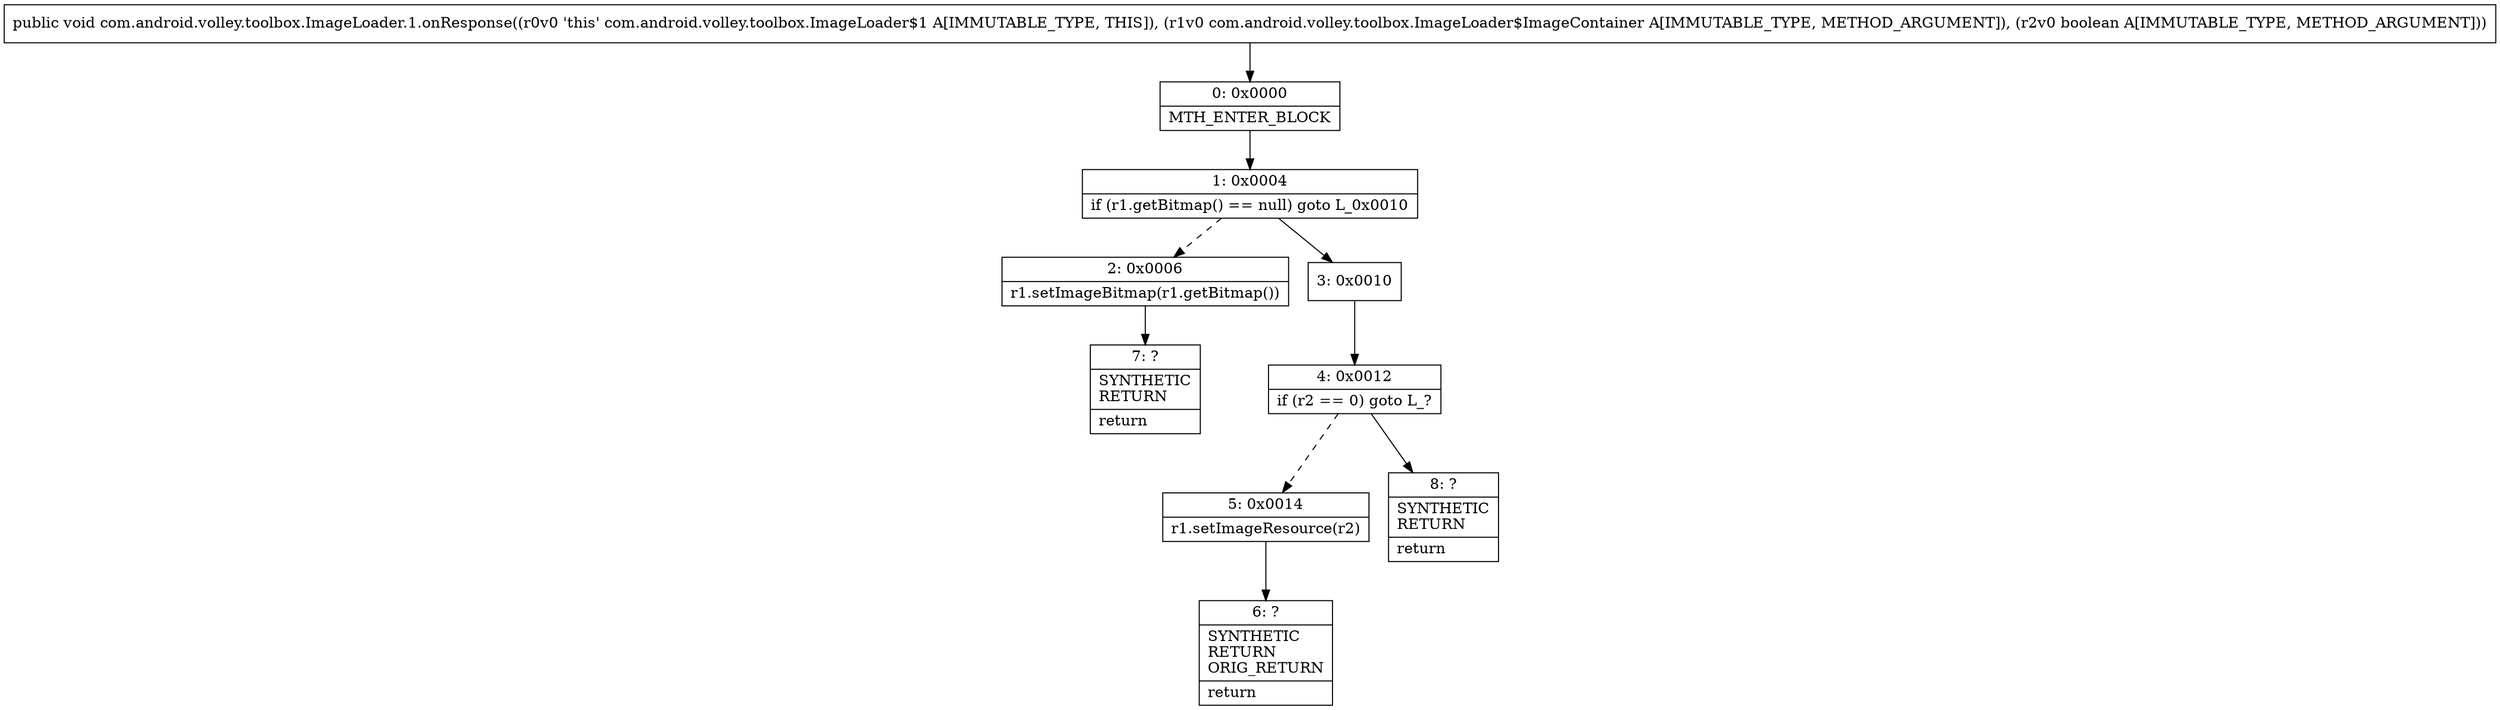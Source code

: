 digraph "CFG forcom.android.volley.toolbox.ImageLoader.1.onResponse(Lcom\/android\/volley\/toolbox\/ImageLoader$ImageContainer;Z)V" {
Node_0 [shape=record,label="{0\:\ 0x0000|MTH_ENTER_BLOCK\l}"];
Node_1 [shape=record,label="{1\:\ 0x0004|if (r1.getBitmap() == null) goto L_0x0010\l}"];
Node_2 [shape=record,label="{2\:\ 0x0006|r1.setImageBitmap(r1.getBitmap())\l}"];
Node_3 [shape=record,label="{3\:\ 0x0010}"];
Node_4 [shape=record,label="{4\:\ 0x0012|if (r2 == 0) goto L_?\l}"];
Node_5 [shape=record,label="{5\:\ 0x0014|r1.setImageResource(r2)\l}"];
Node_6 [shape=record,label="{6\:\ ?|SYNTHETIC\lRETURN\lORIG_RETURN\l|return\l}"];
Node_7 [shape=record,label="{7\:\ ?|SYNTHETIC\lRETURN\l|return\l}"];
Node_8 [shape=record,label="{8\:\ ?|SYNTHETIC\lRETURN\l|return\l}"];
MethodNode[shape=record,label="{public void com.android.volley.toolbox.ImageLoader.1.onResponse((r0v0 'this' com.android.volley.toolbox.ImageLoader$1 A[IMMUTABLE_TYPE, THIS]), (r1v0 com.android.volley.toolbox.ImageLoader$ImageContainer A[IMMUTABLE_TYPE, METHOD_ARGUMENT]), (r2v0 boolean A[IMMUTABLE_TYPE, METHOD_ARGUMENT])) }"];
MethodNode -> Node_0;
Node_0 -> Node_1;
Node_1 -> Node_2[style=dashed];
Node_1 -> Node_3;
Node_2 -> Node_7;
Node_3 -> Node_4;
Node_4 -> Node_5[style=dashed];
Node_4 -> Node_8;
Node_5 -> Node_6;
}

